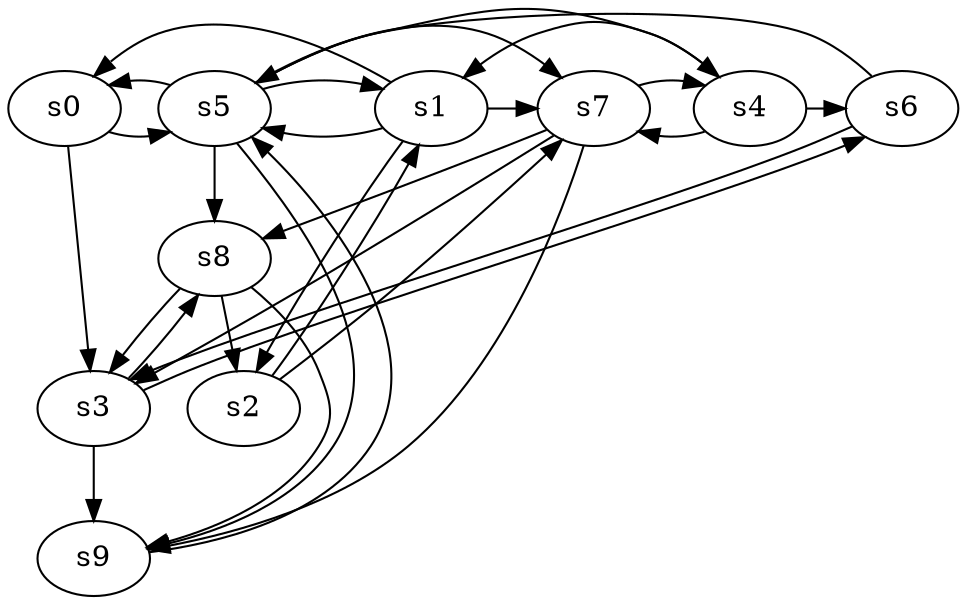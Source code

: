 digraph game_0766_complex_10 {
    s0 [name="s0", player=0];
    s1 [name="s1", player=0];
    s2 [name="s2", player=1, target=1];
    s3 [name="s3", player=0, target=1];
    s4 [name="s4", player=0];
    s5 [name="s5", player=0, target=1];
    s6 [name="s6", player=1, target=1];
    s7 [name="s7", player=1];
    s8 [name="s8", player=0, target=1];
    s9 [name="s9", player=0];

    s0 -> s3 [constraint="time % 3 == 1 && time % 3 == 2"];
    s0 -> s5 [constraint="time % 3 == 1 || time % 4 == 1"];
    s1 -> s0 [constraint="time % 8 == 5"];
    s1 -> s2 [constraint="time == 6 || time == 8 || time == 23"];
    s1 -> s5 [constraint="time == 3 || time == 7 || time == 10 || time == 16"];
    s1 -> s7 [constraint="time % 7 == 5"];
    s2 -> s1 [constraint="time % 5 == 1"];
    s2 -> s7 [constraint="!(time % 3 == 0)"];
    s3 -> s6 [constraint="time % 3 == 0 || time % 3 == 2"];
    s3 -> s8 [constraint="time % 2 == 0 && time % 5 == 2"];
    s3 -> s9;
    s4 -> s1 [constraint="time % 2 == 0 && time % 3 == 2"];
    s4 -> s6 [constraint="time % 3 == 1 && time % 4 == 3"];
    s4 -> s7 [constraint="!(time % 4 == 2)"];
    s5 -> s0 [constraint="time == 6 || time == 10 || time == 19 || time == 20"];
    s5 -> s1 [constraint="time == 3 || time == 4 || time == 5 || time == 6"];
    s5 -> s4 [constraint="time % 5 == 2 || time % 3 == 1"];
    s5 -> s7 [constraint="time % 5 == 1 || time % 4 == 3"];
    s5 -> s8;
    s5 -> s9 [constraint="time % 4 == 2 || time % 4 == 2"];
    s6 -> s3 [constraint="time % 6 == 0"];
    s6 -> s5 [constraint="time % 4 == 1 && time % 4 == 3"];
    s7 -> s3 [constraint="time % 4 == 1 && time % 4 == 0"];
    s7 -> s4 [constraint="time % 2 == 1 && time % 4 == 3"];
    s7 -> s8 [constraint="time % 3 == 0 || time % 5 == 1"];
    s7 -> s9 [constraint="!(time % 2 == 0)"];
    s8 -> s2;
    s8 -> s3;
    s8 -> s9 [constraint="time % 5 == 2 || time % 4 == 1"];
    s9 -> s5 [constraint="time % 2 == 1 || time % 3 == 1"];
}
